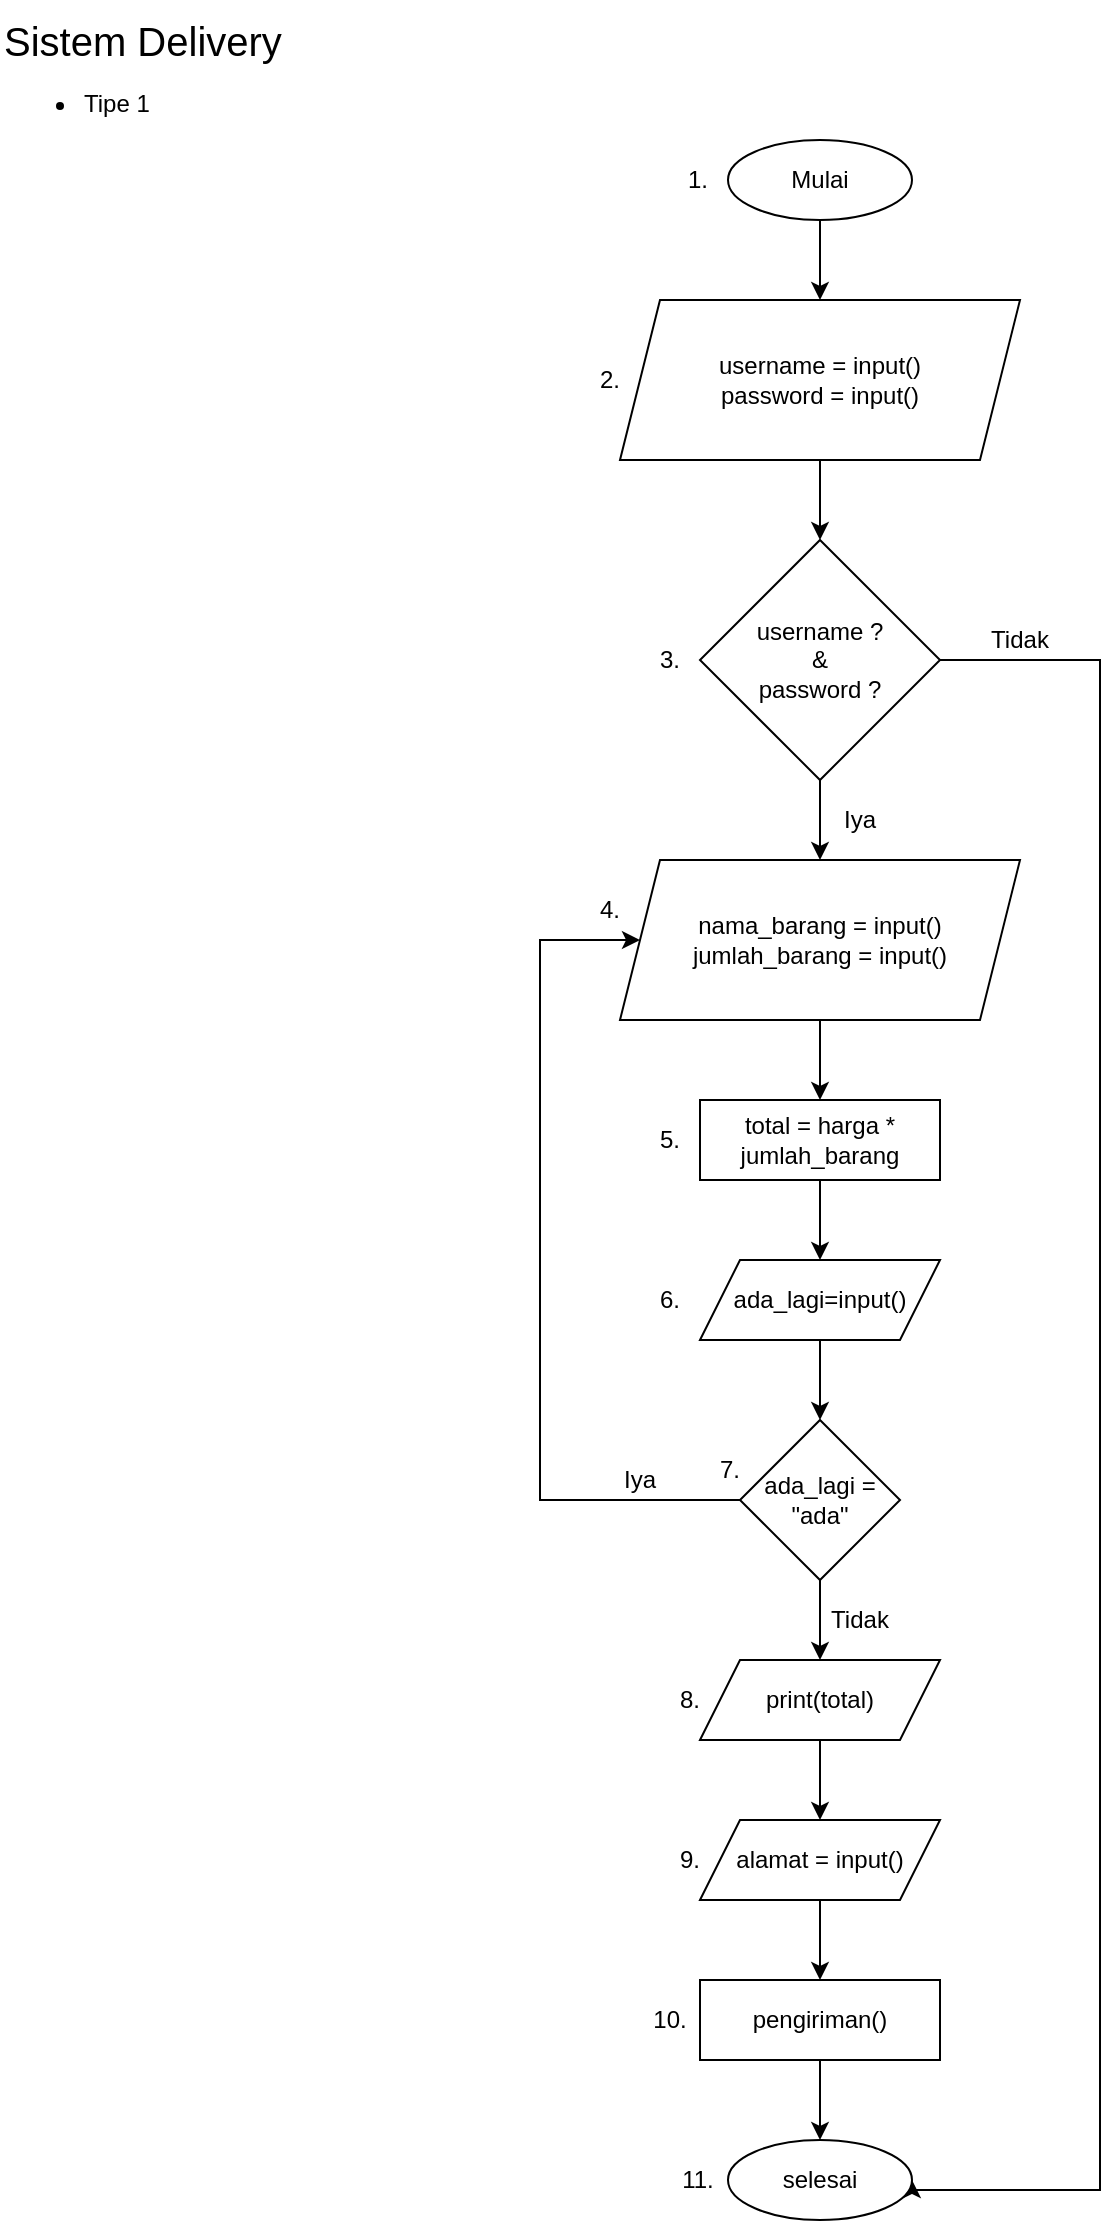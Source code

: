 <mxfile version="22.1.5" type="github" pages="3">
  <diagram name="Type-1" id="rFKeB7bUi5W4AWJEKBIh">
    <mxGraphModel dx="1002" dy="617" grid="1" gridSize="10" guides="1" tooltips="1" connect="1" arrows="1" fold="1" page="1" pageScale="1" pageWidth="827" pageHeight="1169" math="0" shadow="0">
      <root>
        <mxCell id="0" />
        <mxCell id="1" parent="0" />
        <mxCell id="_UnQoAnHx-TS2UcNTvBn-1" value="&lt;font style=&quot;&quot;&gt;&lt;span style=&quot;font-size: 20px;&quot;&gt;Sistem Delivery&lt;/span&gt;&lt;br&gt;&lt;ul style=&quot;&quot;&gt;&lt;li style=&quot;&quot;&gt;&lt;font style=&quot;font-size: 12px;&quot;&gt;Tipe 1&lt;/font&gt;&lt;/li&gt;&lt;/ul&gt;&lt;/font&gt;" style="text;html=1;strokeColor=none;fillColor=none;align=left;verticalAlign=middle;whiteSpace=wrap;rounded=0;labelBackgroundColor=none;" parent="1" vertex="1">
          <mxGeometry x="10" y="10" width="200" height="80" as="geometry" />
        </mxCell>
        <mxCell id="_UnQoAnHx-TS2UcNTvBn-4" style="edgeStyle=orthogonalEdgeStyle;rounded=0;orthogonalLoop=1;jettySize=auto;html=1;entryX=0.5;entryY=0;entryDx=0;entryDy=0;" parent="1" source="_UnQoAnHx-TS2UcNTvBn-2" target="_UnQoAnHx-TS2UcNTvBn-3" edge="1">
          <mxGeometry relative="1" as="geometry" />
        </mxCell>
        <mxCell id="_UnQoAnHx-TS2UcNTvBn-2" value="Mulai" style="ellipse;whiteSpace=wrap;html=1;" parent="1" vertex="1">
          <mxGeometry x="374" y="80" width="92" height="40" as="geometry" />
        </mxCell>
        <mxCell id="_UnQoAnHx-TS2UcNTvBn-6" style="edgeStyle=orthogonalEdgeStyle;rounded=0;orthogonalLoop=1;jettySize=auto;html=1;entryX=0.5;entryY=0;entryDx=0;entryDy=0;" parent="1" source="_UnQoAnHx-TS2UcNTvBn-3" target="_UnQoAnHx-TS2UcNTvBn-5" edge="1">
          <mxGeometry relative="1" as="geometry" />
        </mxCell>
        <mxCell id="_UnQoAnHx-TS2UcNTvBn-3" value="username = input()&lt;br&gt;password = input()" style="shape=parallelogram;perimeter=parallelogramPerimeter;whiteSpace=wrap;html=1;fixedSize=1;" parent="1" vertex="1">
          <mxGeometry x="320" y="160" width="200" height="80" as="geometry" />
        </mxCell>
        <mxCell id="_UnQoAnHx-TS2UcNTvBn-8" style="edgeStyle=orthogonalEdgeStyle;rounded=0;orthogonalLoop=1;jettySize=auto;html=1;entryX=0.5;entryY=0;entryDx=0;entryDy=0;" parent="1" source="_UnQoAnHx-TS2UcNTvBn-5" target="_UnQoAnHx-TS2UcNTvBn-7" edge="1">
          <mxGeometry relative="1" as="geometry" />
        </mxCell>
        <mxCell id="_UnQoAnHx-TS2UcNTvBn-30" style="edgeStyle=orthogonalEdgeStyle;rounded=0;orthogonalLoop=1;jettySize=auto;html=1;entryX=1;entryY=0.5;entryDx=0;entryDy=0;" parent="1" source="_UnQoAnHx-TS2UcNTvBn-5" target="_UnQoAnHx-TS2UcNTvBn-26" edge="1">
          <mxGeometry relative="1" as="geometry">
            <Array as="points">
              <mxPoint x="560" y="340" />
              <mxPoint x="560" y="1105" />
            </Array>
          </mxGeometry>
        </mxCell>
        <mxCell id="_UnQoAnHx-TS2UcNTvBn-5" value="username ?&lt;br&gt;&amp;amp;&lt;br&gt;password ?" style="rhombus;whiteSpace=wrap;html=1;" parent="1" vertex="1">
          <mxGeometry x="360" y="280" width="120" height="120" as="geometry" />
        </mxCell>
        <mxCell id="_UnQoAnHx-TS2UcNTvBn-10" style="edgeStyle=orthogonalEdgeStyle;rounded=0;orthogonalLoop=1;jettySize=auto;html=1;entryX=0.5;entryY=0;entryDx=0;entryDy=0;" parent="1" source="_UnQoAnHx-TS2UcNTvBn-7" target="_UnQoAnHx-TS2UcNTvBn-17" edge="1">
          <mxGeometry relative="1" as="geometry">
            <mxPoint x="420" y="560" as="targetPoint" />
          </mxGeometry>
        </mxCell>
        <mxCell id="_UnQoAnHx-TS2UcNTvBn-7" value="nama_barang = input()&lt;br&gt;jumlah_barang = input()" style="shape=parallelogram;perimeter=parallelogramPerimeter;whiteSpace=wrap;html=1;fixedSize=1;" parent="1" vertex="1">
          <mxGeometry x="320" y="440" width="200" height="80" as="geometry" />
        </mxCell>
        <mxCell id="_UnQoAnHx-TS2UcNTvBn-12" style="edgeStyle=orthogonalEdgeStyle;rounded=0;orthogonalLoop=1;jettySize=auto;html=1;entryX=0.5;entryY=0;entryDx=0;entryDy=0;" parent="1" source="_UnQoAnHx-TS2UcNTvBn-9" target="_UnQoAnHx-TS2UcNTvBn-11" edge="1">
          <mxGeometry relative="1" as="geometry" />
        </mxCell>
        <mxCell id="_UnQoAnHx-TS2UcNTvBn-9" value="ada_lagi=input()" style="shape=parallelogram;perimeter=parallelogramPerimeter;whiteSpace=wrap;html=1;fixedSize=1;" parent="1" vertex="1">
          <mxGeometry x="360" y="640" width="120" height="40" as="geometry" />
        </mxCell>
        <mxCell id="_UnQoAnHx-TS2UcNTvBn-13" style="edgeStyle=orthogonalEdgeStyle;rounded=0;orthogonalLoop=1;jettySize=auto;html=1;entryX=0;entryY=0.5;entryDx=0;entryDy=0;" parent="1" source="_UnQoAnHx-TS2UcNTvBn-11" target="_UnQoAnHx-TS2UcNTvBn-7" edge="1">
          <mxGeometry relative="1" as="geometry">
            <mxPoint x="280" y="410" as="targetPoint" />
            <Array as="points">
              <mxPoint x="280" y="760" />
              <mxPoint x="280" y="480" />
            </Array>
          </mxGeometry>
        </mxCell>
        <mxCell id="_UnQoAnHx-TS2UcNTvBn-20" style="edgeStyle=orthogonalEdgeStyle;rounded=0;orthogonalLoop=1;jettySize=auto;html=1;entryX=0.5;entryY=0;entryDx=0;entryDy=0;" parent="1" source="_UnQoAnHx-TS2UcNTvBn-11" target="_UnQoAnHx-TS2UcNTvBn-19" edge="1">
          <mxGeometry relative="1" as="geometry" />
        </mxCell>
        <mxCell id="_UnQoAnHx-TS2UcNTvBn-11" value="ada_lagi = &quot;ada&quot;" style="rhombus;whiteSpace=wrap;html=1;" parent="1" vertex="1">
          <mxGeometry x="380" y="720" width="80" height="80" as="geometry" />
        </mxCell>
        <mxCell id="_UnQoAnHx-TS2UcNTvBn-14" value="Iya" style="text;html=1;strokeColor=none;fillColor=none;align=center;verticalAlign=middle;whiteSpace=wrap;rounded=0;" parent="1" vertex="1">
          <mxGeometry x="320" y="740" width="20" height="20" as="geometry" />
        </mxCell>
        <mxCell id="_UnQoAnHx-TS2UcNTvBn-28" style="edgeStyle=orthogonalEdgeStyle;rounded=0;orthogonalLoop=1;jettySize=auto;html=1;entryX=0.5;entryY=0;entryDx=0;entryDy=0;" parent="1" source="_UnQoAnHx-TS2UcNTvBn-15" target="_UnQoAnHx-TS2UcNTvBn-27" edge="1">
          <mxGeometry relative="1" as="geometry" />
        </mxCell>
        <mxCell id="_UnQoAnHx-TS2UcNTvBn-15" value="alamat = input()" style="shape=parallelogram;perimeter=parallelogramPerimeter;whiteSpace=wrap;html=1;fixedSize=1;" parent="1" vertex="1">
          <mxGeometry x="360" y="920" width="120" height="40" as="geometry" />
        </mxCell>
        <mxCell id="_UnQoAnHx-TS2UcNTvBn-18" style="edgeStyle=orthogonalEdgeStyle;rounded=0;orthogonalLoop=1;jettySize=auto;html=1;entryX=0.5;entryY=0;entryDx=0;entryDy=0;" parent="1" source="_UnQoAnHx-TS2UcNTvBn-17" target="_UnQoAnHx-TS2UcNTvBn-9" edge="1">
          <mxGeometry relative="1" as="geometry" />
        </mxCell>
        <mxCell id="_UnQoAnHx-TS2UcNTvBn-17" value="total = harga * jumlah_barang" style="rounded=0;whiteSpace=wrap;html=1;" parent="1" vertex="1">
          <mxGeometry x="360" y="560" width="120" height="40" as="geometry" />
        </mxCell>
        <mxCell id="_UnQoAnHx-TS2UcNTvBn-22" style="edgeStyle=orthogonalEdgeStyle;rounded=0;orthogonalLoop=1;jettySize=auto;html=1;entryX=0.5;entryY=0;entryDx=0;entryDy=0;" parent="1" source="_UnQoAnHx-TS2UcNTvBn-19" target="_UnQoAnHx-TS2UcNTvBn-15" edge="1">
          <mxGeometry relative="1" as="geometry" />
        </mxCell>
        <mxCell id="_UnQoAnHx-TS2UcNTvBn-19" value="print(total)" style="shape=parallelogram;perimeter=parallelogramPerimeter;whiteSpace=wrap;html=1;fixedSize=1;" parent="1" vertex="1">
          <mxGeometry x="360" y="840" width="120" height="40" as="geometry" />
        </mxCell>
        <mxCell id="_UnQoAnHx-TS2UcNTvBn-24" value="Iya" style="text;html=1;strokeColor=none;fillColor=none;align=center;verticalAlign=middle;whiteSpace=wrap;rounded=0;" parent="1" vertex="1">
          <mxGeometry x="420" y="410" width="40" height="20" as="geometry" />
        </mxCell>
        <mxCell id="_UnQoAnHx-TS2UcNTvBn-25" value="Tidak" style="text;html=1;strokeColor=none;fillColor=none;align=center;verticalAlign=middle;whiteSpace=wrap;rounded=0;" parent="1" vertex="1">
          <mxGeometry x="420" y="810" width="40" height="20" as="geometry" />
        </mxCell>
        <mxCell id="_UnQoAnHx-TS2UcNTvBn-26" value="selesai" style="ellipse;whiteSpace=wrap;html=1;" parent="1" vertex="1">
          <mxGeometry x="374" y="1080" width="92" height="40" as="geometry" />
        </mxCell>
        <mxCell id="_UnQoAnHx-TS2UcNTvBn-29" style="edgeStyle=orthogonalEdgeStyle;rounded=0;orthogonalLoop=1;jettySize=auto;html=1;entryX=0.5;entryY=0;entryDx=0;entryDy=0;" parent="1" source="_UnQoAnHx-TS2UcNTvBn-27" target="_UnQoAnHx-TS2UcNTvBn-26" edge="1">
          <mxGeometry relative="1" as="geometry" />
        </mxCell>
        <mxCell id="_UnQoAnHx-TS2UcNTvBn-27" value="pengiriman()" style="rounded=0;whiteSpace=wrap;html=1;" parent="1" vertex="1">
          <mxGeometry x="360" y="1000" width="120" height="40" as="geometry" />
        </mxCell>
        <mxCell id="_UnQoAnHx-TS2UcNTvBn-31" value="Tidak" style="text;html=1;strokeColor=none;fillColor=none;align=center;verticalAlign=middle;whiteSpace=wrap;rounded=0;" parent="1" vertex="1">
          <mxGeometry x="500" y="320" width="40" height="20" as="geometry" />
        </mxCell>
        <mxCell id="_UnQoAnHx-TS2UcNTvBn-32" value="1." style="text;html=1;strokeColor=none;fillColor=none;align=center;verticalAlign=middle;whiteSpace=wrap;rounded=0;" parent="1" vertex="1">
          <mxGeometry x="344" y="85" width="30" height="30" as="geometry" />
        </mxCell>
        <mxCell id="_UnQoAnHx-TS2UcNTvBn-33" value="2." style="text;html=1;strokeColor=none;fillColor=none;align=center;verticalAlign=middle;whiteSpace=wrap;rounded=0;" parent="1" vertex="1">
          <mxGeometry x="300" y="185" width="30" height="30" as="geometry" />
        </mxCell>
        <mxCell id="_UnQoAnHx-TS2UcNTvBn-34" value="3." style="text;html=1;strokeColor=none;fillColor=none;align=center;verticalAlign=middle;whiteSpace=wrap;rounded=0;" parent="1" vertex="1">
          <mxGeometry x="330" y="325" width="30" height="30" as="geometry" />
        </mxCell>
        <mxCell id="_UnQoAnHx-TS2UcNTvBn-35" value="4." style="text;html=1;strokeColor=none;fillColor=none;align=center;verticalAlign=middle;whiteSpace=wrap;rounded=0;" parent="1" vertex="1">
          <mxGeometry x="300" y="450" width="30" height="30" as="geometry" />
        </mxCell>
        <mxCell id="_UnQoAnHx-TS2UcNTvBn-36" value="5." style="text;html=1;strokeColor=none;fillColor=none;align=center;verticalAlign=middle;whiteSpace=wrap;rounded=0;" parent="1" vertex="1">
          <mxGeometry x="330" y="565" width="30" height="30" as="geometry" />
        </mxCell>
        <mxCell id="_UnQoAnHx-TS2UcNTvBn-37" value="6." style="text;html=1;strokeColor=none;fillColor=none;align=center;verticalAlign=middle;whiteSpace=wrap;rounded=0;" parent="1" vertex="1">
          <mxGeometry x="330" y="645" width="30" height="30" as="geometry" />
        </mxCell>
        <mxCell id="_UnQoAnHx-TS2UcNTvBn-38" value="7." style="text;html=1;strokeColor=none;fillColor=none;align=center;verticalAlign=middle;whiteSpace=wrap;rounded=0;" parent="1" vertex="1">
          <mxGeometry x="360" y="730" width="30" height="30" as="geometry" />
        </mxCell>
        <mxCell id="_UnQoAnHx-TS2UcNTvBn-39" value="8." style="text;html=1;strokeColor=none;fillColor=none;align=center;verticalAlign=middle;whiteSpace=wrap;rounded=0;" parent="1" vertex="1">
          <mxGeometry x="340" y="845" width="30" height="30" as="geometry" />
        </mxCell>
        <mxCell id="_UnQoAnHx-TS2UcNTvBn-40" value="9." style="text;html=1;strokeColor=none;fillColor=none;align=center;verticalAlign=middle;whiteSpace=wrap;rounded=0;" parent="1" vertex="1">
          <mxGeometry x="340" y="925" width="30" height="30" as="geometry" />
        </mxCell>
        <mxCell id="_UnQoAnHx-TS2UcNTvBn-41" value="10." style="text;html=1;strokeColor=none;fillColor=none;align=center;verticalAlign=middle;whiteSpace=wrap;rounded=0;" parent="1" vertex="1">
          <mxGeometry x="330" y="1005" width="30" height="30" as="geometry" />
        </mxCell>
        <mxCell id="_UnQoAnHx-TS2UcNTvBn-42" value="11." style="text;html=1;strokeColor=none;fillColor=none;align=center;verticalAlign=middle;whiteSpace=wrap;rounded=0;" parent="1" vertex="1">
          <mxGeometry x="344" y="1085" width="30" height="30" as="geometry" />
        </mxCell>
      </root>
    </mxGraphModel>
  </diagram>
  <diagram id="IRskAPSRuJvZy9vxEZye" name="Type-2">
    <mxGraphModel dx="691" dy="426" grid="1" gridSize="10" guides="1" tooltips="1" connect="1" arrows="1" fold="1" page="1" pageScale="1" pageWidth="827" pageHeight="1169" math="0" shadow="0">
      <root>
        <mxCell id="0" />
        <mxCell id="1" parent="0" />
        <mxCell id="NortVj8BEYwoSHyyszhx-1" value="&lt;font style=&quot;&quot;&gt;&lt;span style=&quot;font-size: 20px;&quot;&gt;Sistem Delivery&lt;/span&gt;&lt;br&gt;&lt;ul style=&quot;&quot;&gt;&lt;li style=&quot;&quot;&gt;&lt;font style=&quot;font-size: 12px;&quot;&gt;Tipe 2&lt;/font&gt;&lt;/li&gt;&lt;/ul&gt;&lt;/font&gt;" style="text;html=1;strokeColor=none;fillColor=none;align=left;verticalAlign=middle;whiteSpace=wrap;rounded=0;labelBackgroundColor=none;" vertex="1" parent="1">
          <mxGeometry x="10" y="10" width="200" height="80" as="geometry" />
        </mxCell>
        <mxCell id="mTTVPebvAb2qDCo6MuQY-2" style="edgeStyle=orthogonalEdgeStyle;rounded=0;orthogonalLoop=1;jettySize=auto;html=1;entryX=0.5;entryY=0;entryDx=0;entryDy=0;" edge="1" parent="1" source="NortVj8BEYwoSHyyszhx-2" target="mTTVPebvAb2qDCo6MuQY-1">
          <mxGeometry relative="1" as="geometry" />
        </mxCell>
        <mxCell id="NortVj8BEYwoSHyyszhx-2" value="Mulai" style="ellipse;whiteSpace=wrap;html=1;" vertex="1" parent="1">
          <mxGeometry x="380" y="40" width="80" height="40" as="geometry" />
        </mxCell>
        <mxCell id="mTTVPebvAb2qDCo6MuQY-4" style="edgeStyle=orthogonalEdgeStyle;rounded=0;orthogonalLoop=1;jettySize=auto;html=1;entryX=0.5;entryY=0;entryDx=0;entryDy=0;" edge="1" parent="1" source="mTTVPebvAb2qDCo6MuQY-1" target="mTTVPebvAb2qDCo6MuQY-3">
          <mxGeometry relative="1" as="geometry" />
        </mxCell>
        <mxCell id="mTTVPebvAb2qDCo6MuQY-1" value="username&lt;br&gt;&amp;amp; &lt;br&gt;password" style="shape=parallelogram;perimeter=parallelogramPerimeter;whiteSpace=wrap;html=1;fixedSize=1;" vertex="1" parent="1">
          <mxGeometry x="360" y="120" width="120" height="80" as="geometry" />
        </mxCell>
        <mxCell id="V_MKsEjXhH3Mz41emvFj-2" style="edgeStyle=orthogonalEdgeStyle;rounded=0;orthogonalLoop=1;jettySize=auto;html=1;entryX=0.5;entryY=0;entryDx=0;entryDy=0;" edge="1" parent="1" source="mTTVPebvAb2qDCo6MuQY-3" target="V_MKsEjXhH3Mz41emvFj-1">
          <mxGeometry relative="1" as="geometry" />
        </mxCell>
        <mxCell id="mTTVPebvAb2qDCo6MuQY-3" value="login &lt;br&gt;berhasil ?" style="rhombus;whiteSpace=wrap;html=1;" vertex="1" parent="1">
          <mxGeometry x="380" y="240" width="80" height="80" as="geometry" />
        </mxCell>
        <mxCell id="a-_X2gf5airdJGtDa1z3-2" style="edgeStyle=orthogonalEdgeStyle;rounded=0;orthogonalLoop=1;jettySize=auto;html=1;entryX=0.5;entryY=0;entryDx=0;entryDy=0;" edge="1" parent="1" source="V_MKsEjXhH3Mz41emvFj-1" target="a-_X2gf5airdJGtDa1z3-1">
          <mxGeometry relative="1" as="geometry" />
        </mxCell>
        <mxCell id="V_MKsEjXhH3Mz41emvFj-1" value="nama barang&lt;br&gt;&amp;amp;&lt;br&gt;banyak barang" style="shape=parallelogram;perimeter=parallelogramPerimeter;whiteSpace=wrap;html=1;fixedSize=1;" vertex="1" parent="1">
          <mxGeometry x="340" y="360" width="160" height="80" as="geometry" />
        </mxCell>
        <mxCell id="Bq7vKrLE9o6Dc8wmRQ44-2" style="edgeStyle=orthogonalEdgeStyle;rounded=0;orthogonalLoop=1;jettySize=auto;html=1;entryX=0.5;entryY=0;entryDx=0;entryDy=0;" edge="1" parent="1" source="a-_X2gf5airdJGtDa1z3-1" target="Bq7vKrLE9o6Dc8wmRQ44-1">
          <mxGeometry relative="1" as="geometry" />
        </mxCell>
        <mxCell id="a-_X2gf5airdJGtDa1z3-1" value="harga barang" style="rounded=0;whiteSpace=wrap;html=1;" vertex="1" parent="1">
          <mxGeometry x="360" y="480" width="120" height="40" as="geometry" />
        </mxCell>
        <mxCell id="Bq7vKrLE9o6Dc8wmRQ44-4" style="edgeStyle=orthogonalEdgeStyle;rounded=0;orthogonalLoop=1;jettySize=auto;html=1;entryX=0;entryY=0.5;entryDx=0;entryDy=0;" edge="1" parent="1" source="Bq7vKrLE9o6Dc8wmRQ44-1" target="V_MKsEjXhH3Mz41emvFj-1">
          <mxGeometry relative="1" as="geometry">
            <mxPoint x="320" y="360" as="targetPoint" />
            <Array as="points">
              <mxPoint x="320" y="600" />
              <mxPoint x="320" y="400" />
            </Array>
          </mxGeometry>
        </mxCell>
        <mxCell id="iaVx88MQUqdrnqkwLDrd-2" style="edgeStyle=orthogonalEdgeStyle;rounded=0;orthogonalLoop=1;jettySize=auto;html=1;entryX=0.5;entryY=0;entryDx=0;entryDy=0;" edge="1" parent="1" source="Bq7vKrLE9o6Dc8wmRQ44-1" target="iaVx88MQUqdrnqkwLDrd-1">
          <mxGeometry relative="1" as="geometry" />
        </mxCell>
        <mxCell id="Bq7vKrLE9o6Dc8wmRQ44-1" value="masih ada?" style="rhombus;whiteSpace=wrap;html=1;" vertex="1" parent="1">
          <mxGeometry x="380" y="560" width="80" height="80" as="geometry" />
        </mxCell>
        <mxCell id="Bq7vKrLE9o6Dc8wmRQ44-6" value="Tidak" style="text;html=1;strokeColor=none;fillColor=none;align=center;verticalAlign=middle;whiteSpace=wrap;rounded=0;" vertex="1" parent="1">
          <mxGeometry x="420" y="650" width="40" height="20" as="geometry" />
        </mxCell>
        <mxCell id="hl3iQ2eGKuzSrPlCWEVH-2" style="edgeStyle=orthogonalEdgeStyle;rounded=0;orthogonalLoop=1;jettySize=auto;html=1;entryX=0.5;entryY=0;entryDx=0;entryDy=0;" edge="1" parent="1" source="iaVx88MQUqdrnqkwLDrd-1" target="hl3iQ2eGKuzSrPlCWEVH-1">
          <mxGeometry relative="1" as="geometry" />
        </mxCell>
        <mxCell id="iaVx88MQUqdrnqkwLDrd-1" value="total" style="shape=parallelogram;perimeter=parallelogramPerimeter;whiteSpace=wrap;html=1;fixedSize=1;" vertex="1" parent="1">
          <mxGeometry x="380" y="680" width="80" height="40" as="geometry" />
        </mxCell>
        <mxCell id="iaVx88MQUqdrnqkwLDrd-3" value="berhasil" style="text;html=1;strokeColor=none;fillColor=none;align=center;verticalAlign=middle;whiteSpace=wrap;rounded=0;" vertex="1" parent="1">
          <mxGeometry x="420" y="320" width="60" height="20" as="geometry" />
        </mxCell>
        <mxCell id="lLeQK81LGxXECcU-QsV_-2" style="edgeStyle=orthogonalEdgeStyle;rounded=0;orthogonalLoop=1;jettySize=auto;html=1;entryX=0.5;entryY=0;entryDx=0;entryDy=0;" edge="1" parent="1" source="hl3iQ2eGKuzSrPlCWEVH-1" target="lLeQK81LGxXECcU-QsV_-1">
          <mxGeometry relative="1" as="geometry" />
        </mxCell>
        <mxCell id="hl3iQ2eGKuzSrPlCWEVH-1" value="alamat" style="shape=parallelogram;perimeter=parallelogramPerimeter;whiteSpace=wrap;html=1;fixedSize=1;" vertex="1" parent="1">
          <mxGeometry x="380" y="760" width="80" height="40" as="geometry" />
        </mxCell>
        <mxCell id="etxTRjTjWW1LR21zYRie-2" style="edgeStyle=orthogonalEdgeStyle;rounded=0;orthogonalLoop=1;jettySize=auto;html=1;entryX=0.5;entryY=0;entryDx=0;entryDy=0;" edge="1" parent="1" source="lLeQK81LGxXECcU-QsV_-1" target="etxTRjTjWW1LR21zYRie-1">
          <mxGeometry relative="1" as="geometry" />
        </mxCell>
        <mxCell id="lLeQK81LGxXECcU-QsV_-1" value="pengiriman" style="rounded=0;whiteSpace=wrap;html=1;" vertex="1" parent="1">
          <mxGeometry x="380" y="840" width="80" height="40" as="geometry" />
        </mxCell>
        <mxCell id="etxTRjTjWW1LR21zYRie-1" value="selesai" style="ellipse;whiteSpace=wrap;html=1;" vertex="1" parent="1">
          <mxGeometry x="380" y="920" width="80" height="40" as="geometry" />
        </mxCell>
        <mxCell id="etxTRjTjWW1LR21zYRie-3" value="" style="endArrow=classic;html=1;rounded=0;exitX=1;exitY=0.5;exitDx=0;exitDy=0;entryX=0;entryY=0.5;entryDx=0;entryDy=0;" edge="1" parent="1" source="mTTVPebvAb2qDCo6MuQY-3" target="etxTRjTjWW1LR21zYRie-5">
          <mxGeometry width="50" height="50" relative="1" as="geometry">
            <mxPoint x="470" y="280" as="sourcePoint" />
            <mxPoint x="520" y="840" as="targetPoint" />
            <Array as="points">
              <mxPoint x="520" y="280" />
            </Array>
          </mxGeometry>
        </mxCell>
        <mxCell id="etxTRjTjWW1LR21zYRie-6" style="edgeStyle=orthogonalEdgeStyle;rounded=0;orthogonalLoop=1;jettySize=auto;html=1;entryX=1;entryY=0.5;entryDx=0;entryDy=0;exitX=0.5;exitY=1;exitDx=0;exitDy=0;" edge="1" parent="1" source="etxTRjTjWW1LR21zYRie-5" target="etxTRjTjWW1LR21zYRie-1">
          <mxGeometry relative="1" as="geometry">
            <mxPoint x="560" y="320" as="sourcePoint" />
            <Array as="points">
              <mxPoint x="560" y="940" />
            </Array>
          </mxGeometry>
        </mxCell>
        <mxCell id="etxTRjTjWW1LR21zYRie-5" value="login&lt;br&gt;gagal" style="shape=parallelogram;perimeter=parallelogramPerimeter;whiteSpace=wrap;html=1;fixedSize=1;" vertex="1" parent="1">
          <mxGeometry x="520" y="260" width="80" height="40" as="geometry" />
        </mxCell>
        <mxCell id="etxTRjTjWW1LR21zYRie-7" value="gagal" style="text;html=1;strokeColor=none;fillColor=none;align=center;verticalAlign=middle;whiteSpace=wrap;rounded=0;" vertex="1" parent="1">
          <mxGeometry x="460" y="260" width="60" height="20" as="geometry" />
        </mxCell>
        <mxCell id="etxTRjTjWW1LR21zYRie-8" value="Ada" style="text;html=1;strokeColor=none;fillColor=none;align=center;verticalAlign=middle;whiteSpace=wrap;rounded=0;" vertex="1" parent="1">
          <mxGeometry x="340" y="580" width="40" height="20" as="geometry" />
        </mxCell>
        <mxCell id="etxTRjTjWW1LR21zYRie-9" value="1." style="text;html=1;strokeColor=none;fillColor=none;align=center;verticalAlign=middle;whiteSpace=wrap;rounded=0;" vertex="1" parent="1">
          <mxGeometry x="360" y="50" width="20" height="20" as="geometry" />
        </mxCell>
        <mxCell id="etxTRjTjWW1LR21zYRie-10" value="2." style="text;html=1;strokeColor=none;fillColor=none;align=center;verticalAlign=middle;whiteSpace=wrap;rounded=0;" vertex="1" parent="1">
          <mxGeometry x="350" y="150" width="20" height="20" as="geometry" />
        </mxCell>
        <mxCell id="etxTRjTjWW1LR21zYRie-11" value="3." style="text;html=1;strokeColor=none;fillColor=none;align=center;verticalAlign=middle;whiteSpace=wrap;rounded=0;" vertex="1" parent="1">
          <mxGeometry x="360" y="270" width="20" height="20" as="geometry" />
        </mxCell>
        <mxCell id="etxTRjTjWW1LR21zYRie-12" value="4." style="text;html=1;strokeColor=none;fillColor=none;align=center;verticalAlign=middle;whiteSpace=wrap;rounded=0;" vertex="1" parent="1">
          <mxGeometry x="330" y="380" width="20" height="20" as="geometry" />
        </mxCell>
        <mxCell id="etxTRjTjWW1LR21zYRie-13" value="5." style="text;html=1;strokeColor=none;fillColor=none;align=center;verticalAlign=middle;whiteSpace=wrap;rounded=0;" vertex="1" parent="1">
          <mxGeometry x="510" y="260" width="20" height="20" as="geometry" />
        </mxCell>
        <mxCell id="etxTRjTjWW1LR21zYRie-14" value="6." style="text;html=1;strokeColor=none;fillColor=none;align=center;verticalAlign=middle;whiteSpace=wrap;rounded=0;" vertex="1" parent="1">
          <mxGeometry x="340" y="490" width="20" height="20" as="geometry" />
        </mxCell>
        <mxCell id="etxTRjTjWW1LR21zYRie-15" value="7." style="text;html=1;strokeColor=none;fillColor=none;align=center;verticalAlign=middle;whiteSpace=wrap;rounded=0;" vertex="1" parent="1">
          <mxGeometry x="370" y="580" width="20" height="20" as="geometry" />
        </mxCell>
        <mxCell id="etxTRjTjWW1LR21zYRie-16" value="8." style="text;html=1;strokeColor=none;fillColor=none;align=center;verticalAlign=middle;whiteSpace=wrap;rounded=0;" vertex="1" parent="1">
          <mxGeometry x="370" y="690" width="20" height="20" as="geometry" />
        </mxCell>
        <mxCell id="etxTRjTjWW1LR21zYRie-17" value="9." style="text;html=1;strokeColor=none;fillColor=none;align=center;verticalAlign=middle;whiteSpace=wrap;rounded=0;" vertex="1" parent="1">
          <mxGeometry x="370" y="770" width="20" height="20" as="geometry" />
        </mxCell>
        <mxCell id="etxTRjTjWW1LR21zYRie-18" value="10." style="text;html=1;strokeColor=none;fillColor=none;align=center;verticalAlign=middle;whiteSpace=wrap;rounded=0;" vertex="1" parent="1">
          <mxGeometry x="360" y="850" width="20" height="20" as="geometry" />
        </mxCell>
        <mxCell id="etxTRjTjWW1LR21zYRie-19" value="11." style="text;html=1;strokeColor=none;fillColor=none;align=center;verticalAlign=middle;whiteSpace=wrap;rounded=0;" vertex="1" parent="1">
          <mxGeometry x="360" y="930" width="20" height="20" as="geometry" />
        </mxCell>
      </root>
    </mxGraphModel>
  </diagram>
  <diagram id="vrSzSvULvGdE_exnBYrh" name="Type-3">
    <mxGraphModel dx="1002" dy="617" grid="1" gridSize="10" guides="1" tooltips="1" connect="1" arrows="1" fold="1" page="1" pageScale="1" pageWidth="827" pageHeight="1169" math="0" shadow="0">
      <root>
        <mxCell id="0" />
        <mxCell id="1" parent="0" />
        <mxCell id="v4zfNNWS4C1Y5rw-lc_y-1" value="&lt;font style=&quot;&quot;&gt;&lt;span style=&quot;font-size: 20px;&quot;&gt;Sistem Delivery&lt;/span&gt;&lt;br&gt;&lt;ul style=&quot;&quot;&gt;&lt;li style=&quot;&quot;&gt;&lt;font style=&quot;font-size: 12px;&quot;&gt;Tipe 3&lt;/font&gt;&lt;/li&gt;&lt;/ul&gt;&lt;/font&gt;" style="text;html=1;strokeColor=none;fillColor=none;align=left;verticalAlign=middle;whiteSpace=wrap;rounded=0;labelBackgroundColor=none;" vertex="1" parent="1">
          <mxGeometry x="10" y="10" width="200" height="80" as="geometry" />
        </mxCell>
        <mxCell id="v4zfNNWS4C1Y5rw-lc_y-2" value="User" style="swimlane;whiteSpace=wrap;html=1;" vertex="1" parent="1">
          <mxGeometry x="120" y="120" width="200" height="680" as="geometry" />
        </mxCell>
        <mxCell id="v4zfNNWS4C1Y5rw-lc_y-8" style="edgeStyle=orthogonalEdgeStyle;rounded=0;orthogonalLoop=1;jettySize=auto;html=1;entryX=0.5;entryY=0;entryDx=0;entryDy=0;fillColor=#0050ef;strokeColor=#001DBC;" edge="1" parent="v4zfNNWS4C1Y5rw-lc_y-2" source="v4zfNNWS4C1Y5rw-lc_y-6" target="v4zfNNWS4C1Y5rw-lc_y-7">
          <mxGeometry relative="1" as="geometry" />
        </mxCell>
        <mxCell id="v4zfNNWS4C1Y5rw-lc_y-6" value="mulai" style="ellipse;whiteSpace=wrap;html=1;" vertex="1" parent="v4zfNNWS4C1Y5rw-lc_y-2">
          <mxGeometry x="60" y="40" width="80" height="40" as="geometry" />
        </mxCell>
        <mxCell id="v4zfNNWS4C1Y5rw-lc_y-10" style="edgeStyle=orthogonalEdgeStyle;rounded=0;orthogonalLoop=1;jettySize=auto;html=1;entryX=0.5;entryY=0;entryDx=0;entryDy=0;fillColor=#0050ef;strokeColor=#001DBC;" edge="1" parent="v4zfNNWS4C1Y5rw-lc_y-2" source="v4zfNNWS4C1Y5rw-lc_y-7" target="v4zfNNWS4C1Y5rw-lc_y-13">
          <mxGeometry relative="1" as="geometry">
            <mxPoint x="80" y="200" as="targetPoint" />
          </mxGeometry>
        </mxCell>
        <mxCell id="v4zfNNWS4C1Y5rw-lc_y-7" value="login" style="rounded=0;whiteSpace=wrap;html=1;" vertex="1" parent="v4zfNNWS4C1Y5rw-lc_y-2">
          <mxGeometry x="60" y="120" width="80" height="40" as="geometry" />
        </mxCell>
        <mxCell id="v4zfNNWS4C1Y5rw-lc_y-12" style="edgeStyle=orthogonalEdgeStyle;rounded=0;orthogonalLoop=1;jettySize=auto;html=1;entryX=0.5;entryY=0;entryDx=0;entryDy=0;exitX=0.5;exitY=1;exitDx=0;exitDy=0;fillColor=#0050ef;strokeColor=#001DBC;" edge="1" parent="v4zfNNWS4C1Y5rw-lc_y-2" source="v4zfNNWS4C1Y5rw-lc_y-13" target="v4zfNNWS4C1Y5rw-lc_y-15">
          <mxGeometry relative="1" as="geometry">
            <mxPoint x="80" y="240" as="sourcePoint" />
            <mxPoint x="80" y="280" as="targetPoint" />
          </mxGeometry>
        </mxCell>
        <mxCell id="v4zfNNWS4C1Y5rw-lc_y-13" value="pilih barang" style="shape=parallelogram;perimeter=parallelogramPerimeter;whiteSpace=wrap;html=1;fixedSize=1;" vertex="1" parent="v4zfNNWS4C1Y5rw-lc_y-2">
          <mxGeometry x="40" y="200" width="120" height="40" as="geometry" />
        </mxCell>
        <mxCell id="v4zfNNWS4C1Y5rw-lc_y-18" style="edgeStyle=orthogonalEdgeStyle;rounded=0;orthogonalLoop=1;jettySize=auto;html=1;entryX=0.5;entryY=0;entryDx=0;entryDy=0;fillColor=#0050ef;strokeColor=#001DBC;" edge="1" parent="v4zfNNWS4C1Y5rw-lc_y-2" source="v4zfNNWS4C1Y5rw-lc_y-15" target="v4zfNNWS4C1Y5rw-lc_y-17">
          <mxGeometry relative="1" as="geometry" />
        </mxCell>
        <mxCell id="v4zfNNWS4C1Y5rw-lc_y-15" value="tampilkan harga" style="shape=parallelogram;perimeter=parallelogramPerimeter;whiteSpace=wrap;html=1;fixedSize=1;" vertex="1" parent="v4zfNNWS4C1Y5rw-lc_y-2">
          <mxGeometry x="40" y="280" width="120" height="40" as="geometry" />
        </mxCell>
        <mxCell id="v4zfNNWS4C1Y5rw-lc_y-20" style="edgeStyle=orthogonalEdgeStyle;rounded=0;orthogonalLoop=1;jettySize=auto;html=1;entryX=0.5;entryY=0;entryDx=0;entryDy=0;fillColor=#0050ef;strokeColor=#001DBC;" edge="1" parent="v4zfNNWS4C1Y5rw-lc_y-2" source="v4zfNNWS4C1Y5rw-lc_y-17" target="v4zfNNWS4C1Y5rw-lc_y-19">
          <mxGeometry relative="1" as="geometry" />
        </mxCell>
        <mxCell id="v4zfNNWS4C1Y5rw-lc_y-17" value="masukkan alamat pengantaran" style="shape=parallelogram;perimeter=parallelogramPerimeter;whiteSpace=wrap;html=1;fixedSize=1;" vertex="1" parent="v4zfNNWS4C1Y5rw-lc_y-2">
          <mxGeometry x="30" y="360" width="140" height="40" as="geometry" />
        </mxCell>
        <mxCell id="v4zfNNWS4C1Y5rw-lc_y-19" value="proses pembayaran" style="rounded=0;whiteSpace=wrap;html=1;" vertex="1" parent="v4zfNNWS4C1Y5rw-lc_y-2">
          <mxGeometry x="40" y="440" width="120" height="40" as="geometry" />
        </mxCell>
        <mxCell id="v4zfNNWS4C1Y5rw-lc_y-33" value="menerima barang" style="rounded=0;whiteSpace=wrap;html=1;" vertex="1" parent="v4zfNNWS4C1Y5rw-lc_y-2">
          <mxGeometry x="40" y="520" width="120" height="40" as="geometry" />
        </mxCell>
        <mxCell id="v4zfNNWS4C1Y5rw-lc_y-37" value="selesai" style="ellipse;whiteSpace=wrap;html=1;" vertex="1" parent="v4zfNNWS4C1Y5rw-lc_y-2">
          <mxGeometry x="60" y="600" width="80" height="40" as="geometry" />
        </mxCell>
        <mxCell id="v4zfNNWS4C1Y5rw-lc_y-3" value="Kurir" style="swimlane;whiteSpace=wrap;html=1;" vertex="1" parent="1">
          <mxGeometry x="520" y="120" width="200" height="680" as="geometry" />
        </mxCell>
        <mxCell id="v4zfNNWS4C1Y5rw-lc_y-25" value="persiapan pengantaran" style="rounded=0;whiteSpace=wrap;html=1;" vertex="1" parent="v4zfNNWS4C1Y5rw-lc_y-3">
          <mxGeometry x="40" y="80" width="120" height="40" as="geometry" />
        </mxCell>
        <mxCell id="v4zfNNWS4C1Y5rw-lc_y-29" value="proses pengantaran" style="rounded=0;whiteSpace=wrap;html=1;" vertex="1" parent="v4zfNNWS4C1Y5rw-lc_y-3">
          <mxGeometry x="40" y="160" width="120" height="40" as="geometry" />
        </mxCell>
        <mxCell id="v4zfNNWS4C1Y5rw-lc_y-4" value="Admin" style="swimlane;whiteSpace=wrap;html=1;" vertex="1" parent="1">
          <mxGeometry x="320" y="120" width="200" height="680" as="geometry" />
        </mxCell>
        <mxCell id="v4zfNNWS4C1Y5rw-lc_y-22" value="laporan pembelian" style="rounded=0;whiteSpace=wrap;html=1;" vertex="1" parent="v4zfNNWS4C1Y5rw-lc_y-4">
          <mxGeometry x="40" y="40" width="120" height="40" as="geometry" />
        </mxCell>
        <mxCell id="v4zfNNWS4C1Y5rw-lc_y-27" value="laporan pengantaran" style="rounded=0;whiteSpace=wrap;html=1;" vertex="1" parent="v4zfNNWS4C1Y5rw-lc_y-4">
          <mxGeometry x="40" y="120" width="120" height="40" as="geometry" />
        </mxCell>
        <mxCell id="v4zfNNWS4C1Y5rw-lc_y-35" value="laporan barang diterima" style="rounded=0;whiteSpace=wrap;html=1;" vertex="1" parent="v4zfNNWS4C1Y5rw-lc_y-4">
          <mxGeometry x="34" y="560" width="120" height="40" as="geometry" />
        </mxCell>
        <mxCell id="v4zfNNWS4C1Y5rw-lc_y-21" style="edgeStyle=orthogonalEdgeStyle;rounded=0;orthogonalLoop=1;jettySize=auto;html=1;fillColor=#0050ef;strokeColor=#001DBC;entryX=0;entryY=0.5;entryDx=0;entryDy=0;" edge="1" parent="1" source="v4zfNNWS4C1Y5rw-lc_y-19" target="v4zfNNWS4C1Y5rw-lc_y-22">
          <mxGeometry relative="1" as="geometry">
            <mxPoint x="360" y="180" as="targetPoint" />
            <Array as="points">
              <mxPoint x="340" y="580" />
              <mxPoint x="340" y="180" />
            </Array>
          </mxGeometry>
        </mxCell>
        <mxCell id="v4zfNNWS4C1Y5rw-lc_y-26" style="edgeStyle=orthogonalEdgeStyle;rounded=0;orthogonalLoop=1;jettySize=auto;html=1;entryX=0.5;entryY=0;entryDx=0;entryDy=0;fillColor=#0050ef;strokeColor=#001DBC;" edge="1" parent="1" target="v4zfNNWS4C1Y5rw-lc_y-25">
          <mxGeometry relative="1" as="geometry">
            <mxPoint x="480" y="180" as="sourcePoint" />
            <Array as="points">
              <mxPoint x="620" y="180" />
            </Array>
          </mxGeometry>
        </mxCell>
        <mxCell id="v4zfNNWS4C1Y5rw-lc_y-28" style="edgeStyle=orthogonalEdgeStyle;rounded=0;orthogonalLoop=1;jettySize=auto;html=1;entryX=1;entryY=0.5;entryDx=0;entryDy=0;exitX=0.5;exitY=1;exitDx=0;exitDy=0;fillColor=#0050ef;strokeColor=#001DBC;" edge="1" parent="1" source="v4zfNNWS4C1Y5rw-lc_y-25" target="v4zfNNWS4C1Y5rw-lc_y-27">
          <mxGeometry relative="1" as="geometry">
            <mxPoint x="590" y="220" as="sourcePoint" />
            <Array as="points">
              <mxPoint x="620" y="260" />
            </Array>
          </mxGeometry>
        </mxCell>
        <mxCell id="v4zfNNWS4C1Y5rw-lc_y-30" style="edgeStyle=orthogonalEdgeStyle;rounded=0;orthogonalLoop=1;jettySize=auto;html=1;entryX=0;entryY=0.5;entryDx=0;entryDy=0;exitX=0.5;exitY=1;exitDx=0;exitDy=0;fillColor=#0050ef;strokeColor=#001DBC;" edge="1" parent="1" source="v4zfNNWS4C1Y5rw-lc_y-27" target="v4zfNNWS4C1Y5rw-lc_y-29">
          <mxGeometry relative="1" as="geometry">
            <Array as="points">
              <mxPoint x="420" y="300" />
            </Array>
          </mxGeometry>
        </mxCell>
        <mxCell id="v4zfNNWS4C1Y5rw-lc_y-34" style="edgeStyle=orthogonalEdgeStyle;rounded=0;orthogonalLoop=1;jettySize=auto;html=1;entryX=1;entryY=0.5;entryDx=0;entryDy=0;fillColor=#0050ef;strokeColor=#001DBC;" edge="1" parent="1" source="v4zfNNWS4C1Y5rw-lc_y-29" target="v4zfNNWS4C1Y5rw-lc_y-33">
          <mxGeometry relative="1" as="geometry">
            <Array as="points">
              <mxPoint x="620" y="660" />
            </Array>
          </mxGeometry>
        </mxCell>
        <mxCell id="v4zfNNWS4C1Y5rw-lc_y-36" style="edgeStyle=orthogonalEdgeStyle;rounded=0;orthogonalLoop=1;jettySize=auto;html=1;entryX=0;entryY=0.5;entryDx=0;entryDy=0;exitX=0.5;exitY=1;exitDx=0;exitDy=0;fillColor=#0050ef;strokeColor=#001DBC;" edge="1" parent="1" source="v4zfNNWS4C1Y5rw-lc_y-33" target="v4zfNNWS4C1Y5rw-lc_y-35">
          <mxGeometry relative="1" as="geometry">
            <Array as="points">
              <mxPoint x="220" y="700" />
            </Array>
          </mxGeometry>
        </mxCell>
        <mxCell id="v4zfNNWS4C1Y5rw-lc_y-38" style="edgeStyle=orthogonalEdgeStyle;rounded=0;orthogonalLoop=1;jettySize=auto;html=1;entryX=1;entryY=0.5;entryDx=0;entryDy=0;fillColor=#0050ef;strokeColor=#001DBC;" edge="1" parent="1" source="v4zfNNWS4C1Y5rw-lc_y-35" target="v4zfNNWS4C1Y5rw-lc_y-37">
          <mxGeometry relative="1" as="geometry">
            <Array as="points">
              <mxPoint x="414" y="740" />
            </Array>
          </mxGeometry>
        </mxCell>
      </root>
    </mxGraphModel>
  </diagram>
</mxfile>
